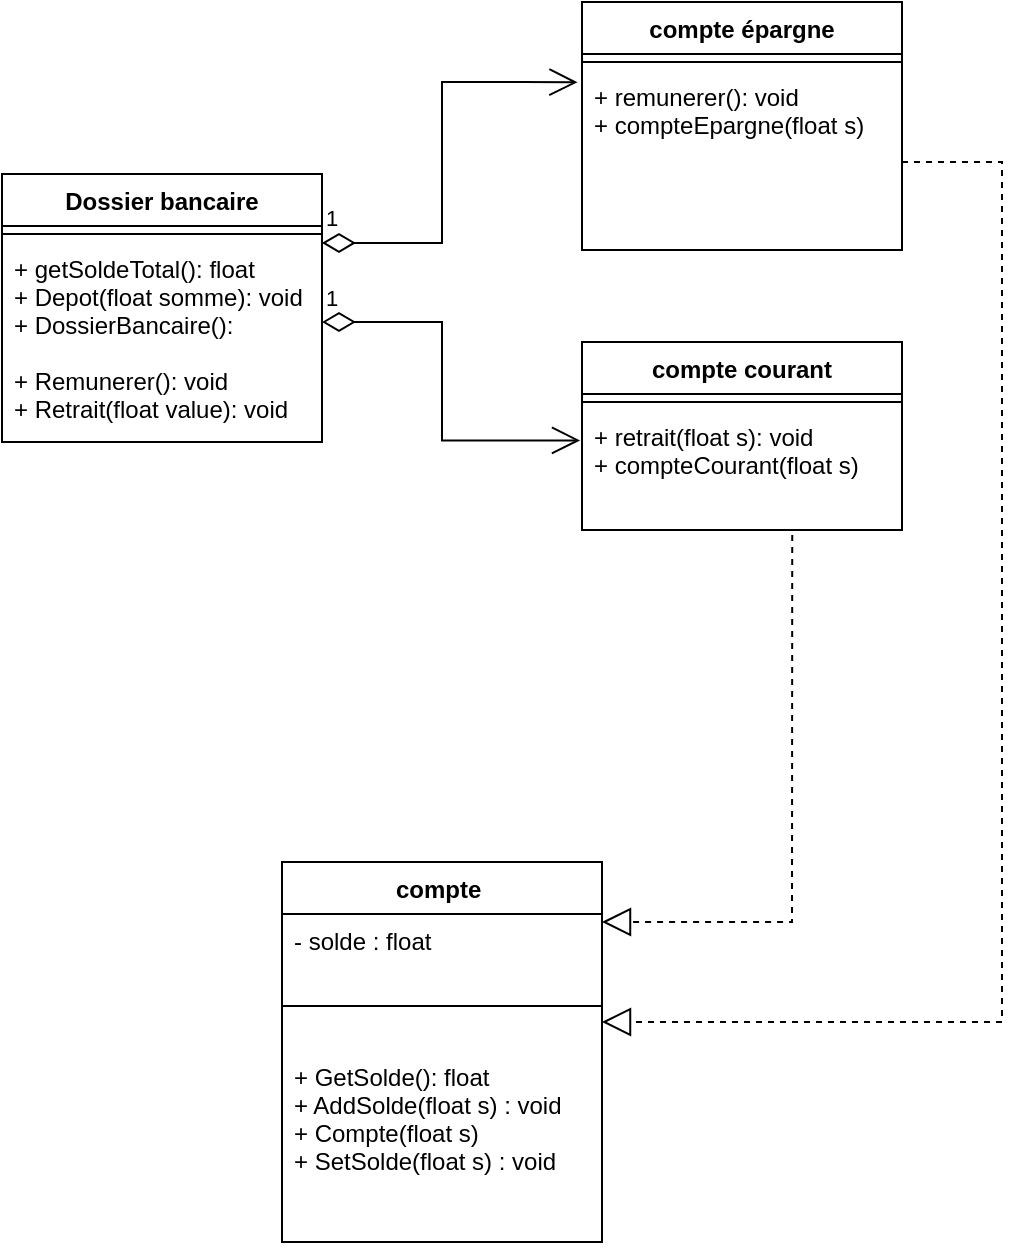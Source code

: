 <mxfile version="20.8.1" type="github">
  <diagram id="YDgZj-mUYJTDMItNJuJD" name="Page-1">
    <mxGraphModel dx="1434" dy="764" grid="1" gridSize="10" guides="1" tooltips="1" connect="1" arrows="1" fold="1" page="1" pageScale="1" pageWidth="827" pageHeight="1169" math="0" shadow="0">
      <root>
        <mxCell id="0" />
        <mxCell id="1" parent="0" />
        <mxCell id="sfSj9FIQ0X0grIQInOlU-1" value="compte épargne" style="swimlane;fontStyle=1;align=center;verticalAlign=top;childLayout=stackLayout;horizontal=1;startSize=26;horizontalStack=0;resizeParent=1;resizeParentMax=0;resizeLast=0;collapsible=1;marginBottom=0;" vertex="1" parent="1">
          <mxGeometry x="600" y="180" width="160" height="124" as="geometry" />
        </mxCell>
        <mxCell id="sfSj9FIQ0X0grIQInOlU-3" value="" style="line;strokeWidth=1;fillColor=none;align=left;verticalAlign=middle;spacingTop=-1;spacingLeft=3;spacingRight=3;rotatable=0;labelPosition=right;points=[];portConstraint=eastwest;strokeColor=inherit;" vertex="1" parent="sfSj9FIQ0X0grIQInOlU-1">
          <mxGeometry y="26" width="160" height="8" as="geometry" />
        </mxCell>
        <mxCell id="sfSj9FIQ0X0grIQInOlU-4" value="+ remunerer(): void&#xa;+ compteEpargne(float s)&#xa;" style="text;strokeColor=none;fillColor=none;align=left;verticalAlign=top;spacingLeft=4;spacingRight=4;overflow=hidden;rotatable=0;points=[[0,0.5],[1,0.5]];portConstraint=eastwest;" vertex="1" parent="sfSj9FIQ0X0grIQInOlU-1">
          <mxGeometry y="34" width="160" height="90" as="geometry" />
        </mxCell>
        <mxCell id="sfSj9FIQ0X0grIQInOlU-5" value="compte courant" style="swimlane;fontStyle=1;align=center;verticalAlign=top;childLayout=stackLayout;horizontal=1;startSize=26;horizontalStack=0;resizeParent=1;resizeParentMax=0;resizeLast=0;collapsible=1;marginBottom=0;" vertex="1" parent="1">
          <mxGeometry x="600" y="350" width="160" height="94" as="geometry" />
        </mxCell>
        <mxCell id="sfSj9FIQ0X0grIQInOlU-7" value="" style="line;strokeWidth=1;fillColor=none;align=left;verticalAlign=middle;spacingTop=-1;spacingLeft=3;spacingRight=3;rotatable=0;labelPosition=right;points=[];portConstraint=eastwest;strokeColor=inherit;" vertex="1" parent="sfSj9FIQ0X0grIQInOlU-5">
          <mxGeometry y="26" width="160" height="8" as="geometry" />
        </mxCell>
        <mxCell id="sfSj9FIQ0X0grIQInOlU-8" value="+ retrait(float s): void&#xa;+ compteCourant(float s)&#xa;" style="text;strokeColor=none;fillColor=none;align=left;verticalAlign=top;spacingLeft=4;spacingRight=4;overflow=hidden;rotatable=0;points=[[0,0.5],[1,0.5]];portConstraint=eastwest;" vertex="1" parent="sfSj9FIQ0X0grIQInOlU-5">
          <mxGeometry y="34" width="160" height="60" as="geometry" />
        </mxCell>
        <mxCell id="sfSj9FIQ0X0grIQInOlU-9" value="Dossier bancaire" style="swimlane;fontStyle=1;align=center;verticalAlign=top;childLayout=stackLayout;horizontal=1;startSize=26;horizontalStack=0;resizeParent=1;resizeParentMax=0;resizeLast=0;collapsible=1;marginBottom=0;" vertex="1" parent="1">
          <mxGeometry x="310" y="266" width="160" height="134" as="geometry" />
        </mxCell>
        <mxCell id="sfSj9FIQ0X0grIQInOlU-11" value="" style="line;strokeWidth=1;fillColor=none;align=left;verticalAlign=middle;spacingTop=-1;spacingLeft=3;spacingRight=3;rotatable=0;labelPosition=right;points=[];portConstraint=eastwest;strokeColor=inherit;" vertex="1" parent="sfSj9FIQ0X0grIQInOlU-9">
          <mxGeometry y="26" width="160" height="8" as="geometry" />
        </mxCell>
        <mxCell id="sfSj9FIQ0X0grIQInOlU-12" value="+ getSoldeTotal(): float&#xa;+ Depot(float somme): void&#xa;+ DossierBancaire(): &#xa;&#xa;+ Remunerer(): void&#xa;+ Retrait(float value): void&#xa;&#xa;" style="text;strokeColor=none;fillColor=none;align=left;verticalAlign=top;spacingLeft=4;spacingRight=4;overflow=hidden;rotatable=0;points=[[0,0.5],[1,0.5]];portConstraint=eastwest;" vertex="1" parent="sfSj9FIQ0X0grIQInOlU-9">
          <mxGeometry y="34" width="160" height="100" as="geometry" />
        </mxCell>
        <mxCell id="sfSj9FIQ0X0grIQInOlU-23" value="1" style="endArrow=open;html=1;endSize=12;startArrow=diamondThin;startSize=14;startFill=0;edgeStyle=orthogonalEdgeStyle;align=left;verticalAlign=bottom;rounded=0;entryX=-0.014;entryY=0.544;entryDx=0;entryDy=0;entryPerimeter=0;" edge="1" parent="1">
          <mxGeometry x="-1" y="3" relative="1" as="geometry">
            <mxPoint x="470" y="300.47" as="sourcePoint" />
            <mxPoint x="597.76" y="220.144" as="targetPoint" />
            <Array as="points">
              <mxPoint x="530" y="300" />
              <mxPoint x="530" y="220" />
              <mxPoint x="570" y="220" />
            </Array>
          </mxGeometry>
        </mxCell>
        <mxCell id="sfSj9FIQ0X0grIQInOlU-24" value="1" style="endArrow=open;html=1;endSize=12;startArrow=diamondThin;startSize=14;startFill=0;edgeStyle=orthogonalEdgeStyle;align=left;verticalAlign=bottom;rounded=0;entryX=-0.006;entryY=0.893;entryDx=0;entryDy=0;entryPerimeter=0;" edge="1" parent="1">
          <mxGeometry x="-1" y="3" relative="1" as="geometry">
            <mxPoint x="470" y="340" as="sourcePoint" />
            <mxPoint x="599.04" y="399.218" as="targetPoint" />
            <Array as="points">
              <mxPoint x="530" y="340" />
              <mxPoint x="530" y="399" />
            </Array>
          </mxGeometry>
        </mxCell>
        <mxCell id="sfSj9FIQ0X0grIQInOlU-28" value="" style="endArrow=block;dashed=1;endFill=0;endSize=12;html=1;rounded=0;" edge="1" parent="1">
          <mxGeometry width="160" relative="1" as="geometry">
            <mxPoint x="760" y="260" as="sourcePoint" />
            <mxPoint x="610" y="690" as="targetPoint" />
            <Array as="points">
              <mxPoint x="810" y="260" />
              <mxPoint x="810" y="480" />
              <mxPoint x="810" y="690" />
            </Array>
          </mxGeometry>
        </mxCell>
        <mxCell id="sfSj9FIQ0X0grIQInOlU-31" value="" style="endArrow=block;dashed=1;endFill=0;endSize=12;html=1;rounded=0;exitX=0.657;exitY=1.041;exitDx=0;exitDy=0;exitPerimeter=0;" edge="1" parent="1" source="sfSj9FIQ0X0grIQInOlU-8">
          <mxGeometry width="160" relative="1" as="geometry">
            <mxPoint x="430" y="520" as="sourcePoint" />
            <mxPoint x="610" y="640" as="targetPoint" />
            <Array as="points">
              <mxPoint x="705" y="640" />
            </Array>
          </mxGeometry>
        </mxCell>
        <mxCell id="sfSj9FIQ0X0grIQInOlU-32" value="compte " style="swimlane;fontStyle=1;align=center;verticalAlign=top;childLayout=stackLayout;horizontal=1;startSize=26;horizontalStack=0;resizeParent=1;resizeParentMax=0;resizeLast=0;collapsible=1;marginBottom=0;" vertex="1" parent="1">
          <mxGeometry x="450" y="610" width="160" height="190" as="geometry" />
        </mxCell>
        <mxCell id="sfSj9FIQ0X0grIQInOlU-37" value="- solde : float&#xa;" style="text;strokeColor=none;fillColor=none;align=left;verticalAlign=top;spacingLeft=4;spacingRight=4;overflow=hidden;rotatable=0;points=[[0,0.5],[1,0.5]];portConstraint=eastwest;" vertex="1" parent="sfSj9FIQ0X0grIQInOlU-32">
          <mxGeometry y="26" width="160" height="24" as="geometry" />
        </mxCell>
        <mxCell id="sfSj9FIQ0X0grIQInOlU-33" value="" style="line;strokeWidth=1;fillColor=none;align=left;verticalAlign=middle;spacingTop=-1;spacingLeft=3;spacingRight=3;rotatable=0;labelPosition=right;points=[];portConstraint=eastwest;strokeColor=inherit;" vertex="1" parent="sfSj9FIQ0X0grIQInOlU-32">
          <mxGeometry y="50" width="160" height="44" as="geometry" />
        </mxCell>
        <mxCell id="sfSj9FIQ0X0grIQInOlU-34" value="+ GetSolde(): float&#xa;+ AddSolde(float s) : void&#xa;+ Compte(float s)&#xa;+ SetSolde(float s) : void&#xa;" style="text;strokeColor=none;fillColor=none;align=left;verticalAlign=top;spacingLeft=4;spacingRight=4;overflow=hidden;rotatable=0;points=[[0,0.5],[1,0.5]];portConstraint=eastwest;" vertex="1" parent="sfSj9FIQ0X0grIQInOlU-32">
          <mxGeometry y="94" width="160" height="96" as="geometry" />
        </mxCell>
      </root>
    </mxGraphModel>
  </diagram>
</mxfile>

